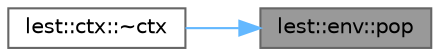 digraph "lest::env::pop"
{
 // LATEX_PDF_SIZE
  bgcolor="transparent";
  edge [fontname=Helvetica,fontsize=10,labelfontname=Helvetica,labelfontsize=10];
  node [fontname=Helvetica,fontsize=10,shape=box,height=0.2,width=0.4];
  rankdir="RL";
  Node1 [id="Node000001",label="lest::env::pop",height=0.2,width=0.4,color="gray40", fillcolor="grey60", style="filled", fontcolor="black",tooltip=" "];
  Node1 -> Node2 [id="edge3_Node000001_Node000002",dir="back",color="steelblue1",style="solid",tooltip=" "];
  Node2 [id="Node000002",label="lest::ctx::~ctx",height=0.2,width=0.4,color="grey40", fillcolor="white", style="filled",URL="$structlest_1_1ctx.html#aae6e1e102d65b7cb349c72d8b4d1dbb3",tooltip=" "];
}
